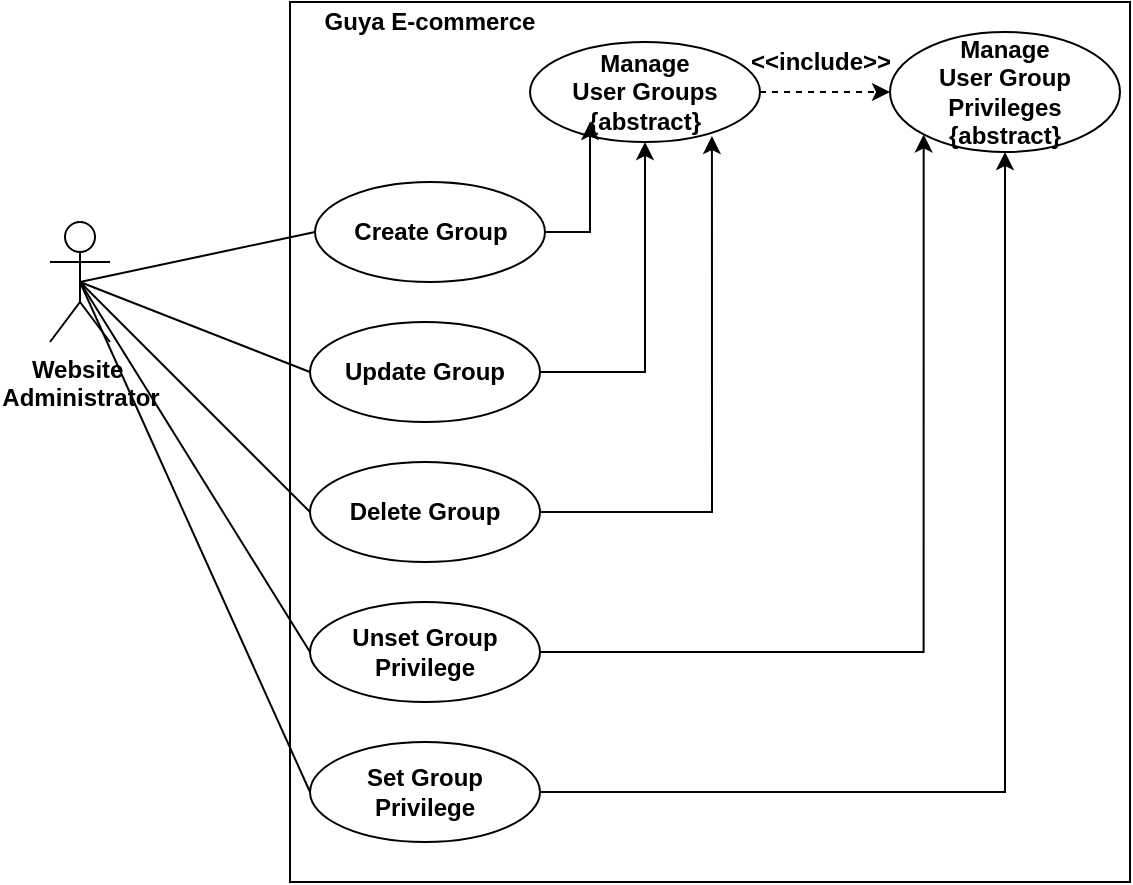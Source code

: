 <mxfile version="12.4.2" type="device" pages="1"><diagram id="WqujZ_dkJ4VVMQA-ZZOq" name="Page-1"><mxGraphModel dx="1094" dy="1586" grid="1" gridSize="10" guides="1" tooltips="1" connect="1" arrows="1" fold="1" page="1" pageScale="1" pageWidth="850" pageHeight="1100" math="0" shadow="0"><root><mxCell id="0"/><mxCell id="1" parent="0"/><mxCell id="x0ksUYU-NBbd2cOZOHsO-1" value="Website&amp;nbsp;&lt;br&gt;Administrator" style="shape=umlActor;verticalLabelPosition=bottom;labelBackgroundColor=#ffffff;verticalAlign=top;html=1;outlineConnect=0;fontStyle=1" vertex="1" parent="1"><mxGeometry x="120" y="-650" width="30" height="60" as="geometry"/></mxCell><mxCell id="x0ksUYU-NBbd2cOZOHsO-2" value="" style="rounded=0;whiteSpace=wrap;html=1;" vertex="1" parent="1"><mxGeometry x="240" y="-760" width="420" height="440" as="geometry"/></mxCell><mxCell id="x0ksUYU-NBbd2cOZOHsO-3" value="Guya E-commerce" style="text;html=1;strokeColor=none;fillColor=none;align=center;verticalAlign=middle;whiteSpace=wrap;rounded=0;fontStyle=1" vertex="1" parent="1"><mxGeometry x="250" y="-760" width="120" height="20" as="geometry"/></mxCell><mxCell id="x0ksUYU-NBbd2cOZOHsO-4" value="Manage&lt;br&gt;User Groups&lt;br&gt;{abstract}" style="ellipse;whiteSpace=wrap;html=1;fontStyle=1;align=center;horizontal=1;labelBackgroundColor=none;labelBorderColor=none;shadow=0;" vertex="1" parent="1"><mxGeometry x="360" y="-740" width="115" height="50" as="geometry"/></mxCell><mxCell id="x0ksUYU-NBbd2cOZOHsO-22" value="Manage&lt;br&gt;User Group Privileges&lt;br&gt;{abstract}" style="ellipse;whiteSpace=wrap;html=1;fontStyle=1;align=center;horizontal=1;labelBackgroundColor=none;labelBorderColor=none;shadow=0;" vertex="1" parent="1"><mxGeometry x="540" y="-745" width="115" height="60" as="geometry"/></mxCell><mxCell id="x0ksUYU-NBbd2cOZOHsO-28" style="edgeStyle=orthogonalEdgeStyle;rounded=0;orthogonalLoop=1;jettySize=auto;html=1;exitX=1;exitY=0.5;exitDx=0;exitDy=0;entryX=0.5;entryY=1;entryDx=0;entryDy=0;" edge="1" parent="1" source="x0ksUYU-NBbd2cOZOHsO-15" target="x0ksUYU-NBbd2cOZOHsO-22"><mxGeometry relative="1" as="geometry"/></mxCell><mxCell id="x0ksUYU-NBbd2cOZOHsO-15" value="Set Group&lt;br&gt;Privilege" style="ellipse;whiteSpace=wrap;html=1;fontStyle=1;align=center;horizontal=1;labelBackgroundColor=none;labelBorderColor=none;shadow=0;" vertex="1" parent="1"><mxGeometry x="250" y="-390" width="115" height="50" as="geometry"/></mxCell><mxCell id="x0ksUYU-NBbd2cOZOHsO-26" style="edgeStyle=orthogonalEdgeStyle;rounded=0;orthogonalLoop=1;jettySize=auto;html=1;exitX=1;exitY=0.5;exitDx=0;exitDy=0;entryX=0;entryY=1;entryDx=0;entryDy=0;" edge="1" parent="1" source="x0ksUYU-NBbd2cOZOHsO-17" target="x0ksUYU-NBbd2cOZOHsO-22"><mxGeometry relative="1" as="geometry"/></mxCell><mxCell id="x0ksUYU-NBbd2cOZOHsO-17" value="Unset Group&lt;br&gt;Privilege" style="ellipse;whiteSpace=wrap;html=1;fontStyle=1;align=center;horizontal=1;labelBackgroundColor=none;labelBorderColor=none;shadow=0;" vertex="1" parent="1"><mxGeometry x="250" y="-460" width="115" height="50" as="geometry"/></mxCell><mxCell id="x0ksUYU-NBbd2cOZOHsO-5" style="edgeStyle=orthogonalEdgeStyle;rounded=0;orthogonalLoop=1;jettySize=auto;html=1;exitX=1;exitY=0.5;exitDx=0;exitDy=0;entryX=0.261;entryY=0.8;entryDx=0;entryDy=0;entryPerimeter=0;" edge="1" parent="1" source="x0ksUYU-NBbd2cOZOHsO-6" target="x0ksUYU-NBbd2cOZOHsO-4"><mxGeometry relative="1" as="geometry"/></mxCell><mxCell id="x0ksUYU-NBbd2cOZOHsO-6" value="Create Group" style="ellipse;whiteSpace=wrap;html=1;fontStyle=1;align=center;horizontal=1;labelBackgroundColor=none;labelBorderColor=none;shadow=0;" vertex="1" parent="1"><mxGeometry x="252.5" y="-670" width="115" height="50" as="geometry"/></mxCell><mxCell id="x0ksUYU-NBbd2cOZOHsO-7" style="edgeStyle=orthogonalEdgeStyle;rounded=0;orthogonalLoop=1;jettySize=auto;html=1;exitX=1;exitY=0.5;exitDx=0;exitDy=0;" edge="1" parent="1" source="x0ksUYU-NBbd2cOZOHsO-8" target="x0ksUYU-NBbd2cOZOHsO-4"><mxGeometry relative="1" as="geometry"/></mxCell><mxCell id="x0ksUYU-NBbd2cOZOHsO-8" value="Update Group" style="ellipse;whiteSpace=wrap;html=1;fontStyle=1;align=center;horizontal=1;labelBackgroundColor=none;labelBorderColor=none;shadow=0;" vertex="1" parent="1"><mxGeometry x="250" y="-600" width="115" height="50" as="geometry"/></mxCell><mxCell id="x0ksUYU-NBbd2cOZOHsO-13" style="edgeStyle=orthogonalEdgeStyle;rounded=0;orthogonalLoop=1;jettySize=auto;html=1;exitX=1;exitY=0.5;exitDx=0;exitDy=0;entryX=0.791;entryY=0.94;entryDx=0;entryDy=0;entryPerimeter=0;" edge="1" parent="1" source="x0ksUYU-NBbd2cOZOHsO-11" target="x0ksUYU-NBbd2cOZOHsO-4"><mxGeometry relative="1" as="geometry"/></mxCell><mxCell id="x0ksUYU-NBbd2cOZOHsO-11" value="Delete Group" style="ellipse;whiteSpace=wrap;html=1;fontStyle=1;align=center;horizontal=1;labelBackgroundColor=none;labelBorderColor=none;shadow=0;" vertex="1" parent="1"><mxGeometry x="250" y="-530" width="115" height="50" as="geometry"/></mxCell><mxCell id="x0ksUYU-NBbd2cOZOHsO-9" value="" style="endArrow=none;html=1;entryX=0;entryY=0.5;entryDx=0;entryDy=0;" edge="1" parent="1" target="x0ksUYU-NBbd2cOZOHsO-6"><mxGeometry width="50" height="50" relative="1" as="geometry"><mxPoint x="135" y="-620" as="sourcePoint"/><mxPoint x="170" y="-360" as="targetPoint"/></mxGeometry></mxCell><mxCell id="x0ksUYU-NBbd2cOZOHsO-10" value="" style="endArrow=none;html=1;entryX=0;entryY=0.5;entryDx=0;entryDy=0;exitX=0.5;exitY=0.5;exitDx=0;exitDy=0;exitPerimeter=0;" edge="1" parent="1" source="x0ksUYU-NBbd2cOZOHsO-1" target="x0ksUYU-NBbd2cOZOHsO-8"><mxGeometry width="50" height="50" relative="1" as="geometry"><mxPoint x="145" y="-610" as="sourcePoint"/><mxPoint x="262.5" y="-635" as="targetPoint"/></mxGeometry></mxCell><mxCell id="x0ksUYU-NBbd2cOZOHsO-19" style="edgeStyle=none;orthogonalLoop=1;jettySize=auto;html=1;exitX=0.5;exitY=0;exitDx=0;exitDy=0;endArrow=none;" edge="1" parent="1" source="x0ksUYU-NBbd2cOZOHsO-17" target="x0ksUYU-NBbd2cOZOHsO-17"><mxGeometry relative="1" as="geometry"/></mxCell><mxCell id="x0ksUYU-NBbd2cOZOHsO-24" value="&amp;lt;&amp;lt;include&amp;gt;&amp;gt;" style="html=1;verticalAlign=middle;entryX=0;entryY=0.5;entryDx=0;entryDy=0;exitX=1;exitY=0.5;exitDx=0;exitDy=0;fontSize=12;fontStyle=1;fillColor=#ffffff;labelBackgroundColor=none;labelBorderColor=none;dashed=1;" edge="1" parent="1" source="x0ksUYU-NBbd2cOZOHsO-4" target="x0ksUYU-NBbd2cOZOHsO-22"><mxGeometry x="-0.091" y="15" relative="1" as="geometry"><mxPoint x="300" y="-262" as="sourcePoint"/><mxPoint x="592.5" y="-430" as="targetPoint"/><Array as="points"/><mxPoint as="offset"/></mxGeometry></mxCell><mxCell id="x0ksUYU-NBbd2cOZOHsO-30" style="edgeStyle=none;orthogonalLoop=1;jettySize=auto;html=1;exitX=0.5;exitY=0.5;exitDx=0;exitDy=0;exitPerimeter=0;entryX=0;entryY=0.5;entryDx=0;entryDy=0;endArrow=none;" edge="1" parent="1" source="x0ksUYU-NBbd2cOZOHsO-1" target="x0ksUYU-NBbd2cOZOHsO-17"><mxGeometry relative="1" as="geometry"/></mxCell><mxCell id="x0ksUYU-NBbd2cOZOHsO-14" style="edgeStyle=none;orthogonalLoop=1;jettySize=auto;html=1;exitX=0.5;exitY=0.5;exitDx=0;exitDy=0;exitPerimeter=0;entryX=0;entryY=0.5;entryDx=0;entryDy=0;endArrow=none;" edge="1" parent="1" source="x0ksUYU-NBbd2cOZOHsO-1" target="x0ksUYU-NBbd2cOZOHsO-11"><mxGeometry relative="1" as="geometry"/></mxCell><mxCell id="x0ksUYU-NBbd2cOZOHsO-31" style="edgeStyle=none;orthogonalLoop=1;jettySize=auto;html=1;exitX=0.5;exitY=0.5;exitDx=0;exitDy=0;exitPerimeter=0;entryX=0;entryY=0.5;entryDx=0;entryDy=0;endArrow=none;" edge="1" parent="1" source="x0ksUYU-NBbd2cOZOHsO-1" target="x0ksUYU-NBbd2cOZOHsO-15"><mxGeometry relative="1" as="geometry"/></mxCell></root></mxGraphModel></diagram></mxfile>